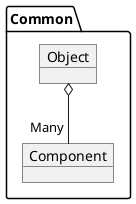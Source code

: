 @startuml

package Common {

    object Object {

    }

    object Component {

    }
}

Object o-- "Many" Component

@endluml